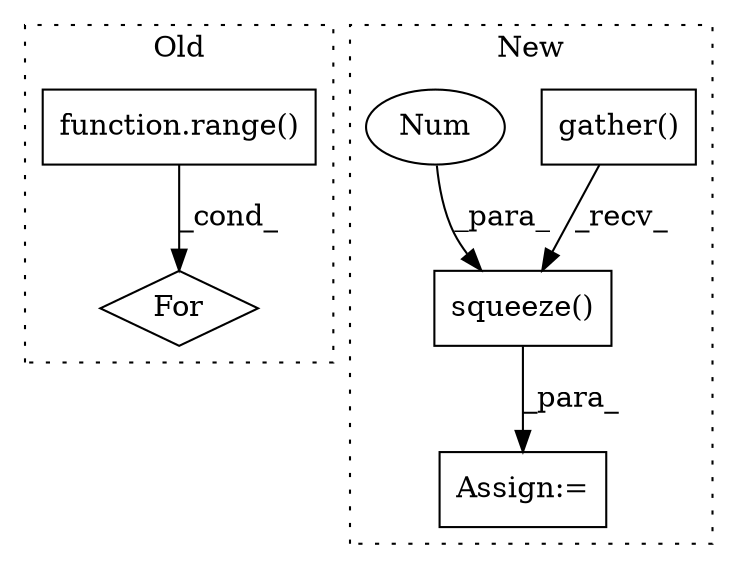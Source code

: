digraph G {
subgraph cluster0 {
1 [label="function.range()" a="75" s="3376,3396" l="6,1" shape="box"];
3 [label="For" a="107" s="3367,3397" l="4,14" shape="diamond"];
label = "Old";
style="dotted";
}
subgraph cluster1 {
2 [label="gather()" a="75" s="3417,3453" l="13,1" shape="box"];
4 [label="Assign:=" a="68" s="3414" l="3" shape="box"];
5 [label="squeeze()" a="75" s="3417,3464" l="46,1" shape="box"];
6 [label="Num" a="76" s="3463" l="1" shape="ellipse"];
label = "New";
style="dotted";
}
1 -> 3 [label="_cond_"];
2 -> 5 [label="_recv_"];
5 -> 4 [label="_para_"];
6 -> 5 [label="_para_"];
}
